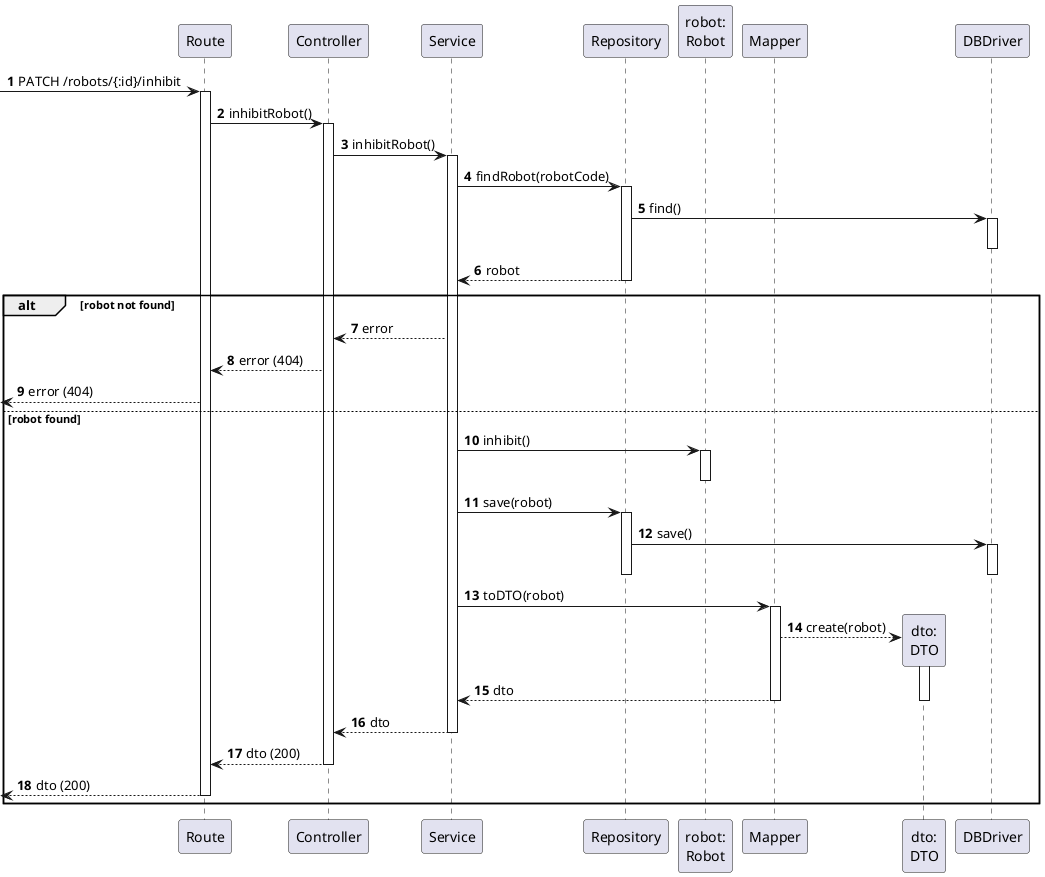 @startuml
autonumber

participant "Route" as r
participant "Controller" as ctrl
participant "Service" as svc
participant "Repository" as repo

participant "robot:\nRobot" as robot
participant "Mapper" as map
participant "dto:\nDTO" as dto

participant "DBDriver" as db

[-> r : PATCH /robots/{:id}/inhibit
activate r
    ' note right : verify if user is a \nfleet manager
    ' alt unkown user
    '     r --> ui : 401: Unauthorized
    ' else user not authorized
    '     r --> ui : 403: Forbidden
    ' else user authorized

    r -> ctrl : inhibitRobot()
    activate ctrl
        ctrl -> svc : inhibitRobot()
        activate svc
            svc -> repo : findRobot(robotCode)
            activate repo
                repo -> db : find()
                activate db
                deactivate db

                repo --> svc : robot
            deactivate repo

            alt robot not found
                svc --> ctrl : error
                ctrl --> r : error (404)
                [<-- r : error (404)
            else robot found

                svc -> robot : inhibit()
                activate robot
                deactivate robot

                svc -> repo : save(robot)
                activate repo
                    repo -> db : save()
                    activate db
                    deactivate db
                deactivate repo

                svc -> map : toDTO(robot)
                activate map
                    map --> dto **: create(robot)
                    activate dto
                        map --> svc : dto
                    deactivate dto
                deactivate map

                svc --> ctrl : dto
        deactivate svc

        ctrl --> r : dto (200)
    deactivate ctrl
    [<-- r : dto (200)
deactivate r


end

@enduml
